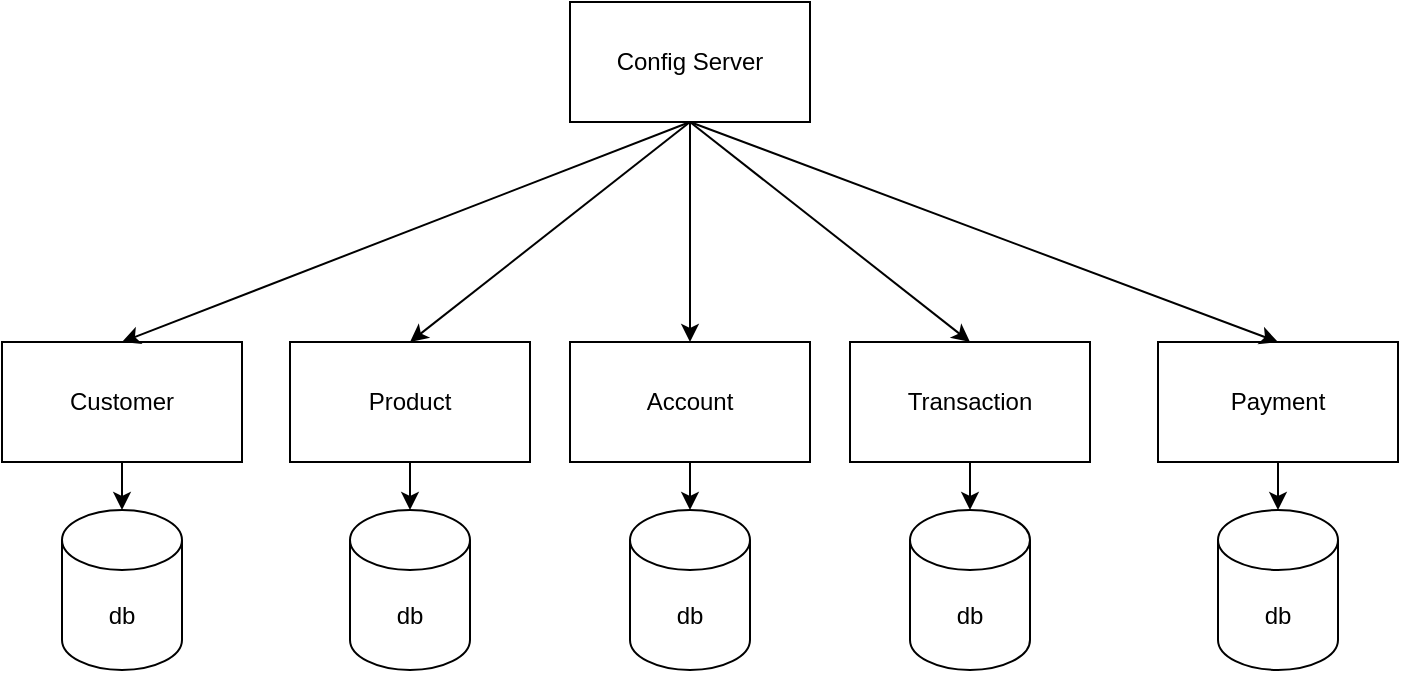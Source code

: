 <mxfile version="16.6.4" type="device"><diagram id="XqavejxToWMYVc0345xs" name="Page-1"><mxGraphModel dx="907" dy="509" grid="1" gridSize="10" guides="1" tooltips="1" connect="1" arrows="1" fold="1" page="1" pageScale="1" pageWidth="827" pageHeight="1169" math="0" shadow="0"><root><mxCell id="0"/><mxCell id="1" parent="0"/><mxCell id="qyCgEpnbPLKAeD-WDbsi-1" value="Config Server" style="rounded=0;whiteSpace=wrap;html=1;" vertex="1" parent="1"><mxGeometry x="344" y="130" width="120" height="60" as="geometry"/></mxCell><mxCell id="qyCgEpnbPLKAeD-WDbsi-2" value="Customer" style="rounded=0;whiteSpace=wrap;html=1;" vertex="1" parent="1"><mxGeometry x="60" y="300" width="120" height="60" as="geometry"/></mxCell><mxCell id="qyCgEpnbPLKAeD-WDbsi-4" value="Account" style="rounded=0;whiteSpace=wrap;html=1;" vertex="1" parent="1"><mxGeometry x="344" y="300" width="120" height="60" as="geometry"/></mxCell><mxCell id="qyCgEpnbPLKAeD-WDbsi-5" value="Transaction" style="rounded=0;whiteSpace=wrap;html=1;" vertex="1" parent="1"><mxGeometry x="484" y="300" width="120" height="60" as="geometry"/></mxCell><mxCell id="qyCgEpnbPLKAeD-WDbsi-6" value="Payment" style="rounded=0;whiteSpace=wrap;html=1;" vertex="1" parent="1"><mxGeometry x="638" y="300" width="120" height="60" as="geometry"/></mxCell><mxCell id="qyCgEpnbPLKAeD-WDbsi-25" value="db" style="shape=cylinder3;whiteSpace=wrap;html=1;boundedLbl=1;backgroundOutline=1;size=15;" vertex="1" parent="1"><mxGeometry x="374" y="384" width="60" height="80" as="geometry"/></mxCell><mxCell id="qyCgEpnbPLKAeD-WDbsi-26" value="db" style="shape=cylinder3;whiteSpace=wrap;html=1;boundedLbl=1;backgroundOutline=1;size=15;" vertex="1" parent="1"><mxGeometry x="514" y="384" width="60" height="80" as="geometry"/></mxCell><mxCell id="qyCgEpnbPLKAeD-WDbsi-28" value="db" style="shape=cylinder3;whiteSpace=wrap;html=1;boundedLbl=1;backgroundOutline=1;size=15;" vertex="1" parent="1"><mxGeometry x="90" y="384" width="60" height="80" as="geometry"/></mxCell><mxCell id="qyCgEpnbPLKAeD-WDbsi-29" value="db" style="shape=cylinder3;whiteSpace=wrap;html=1;boundedLbl=1;backgroundOutline=1;size=15;" vertex="1" parent="1"><mxGeometry x="668" y="384" width="60" height="80" as="geometry"/></mxCell><mxCell id="qyCgEpnbPLKAeD-WDbsi-41" value="Product" style="rounded=0;whiteSpace=wrap;html=1;" vertex="1" parent="1"><mxGeometry x="204" y="300" width="120" height="60" as="geometry"/></mxCell><mxCell id="qyCgEpnbPLKAeD-WDbsi-42" value="db" style="shape=cylinder3;whiteSpace=wrap;html=1;boundedLbl=1;backgroundOutline=1;size=15;" vertex="1" parent="1"><mxGeometry x="234" y="384" width="60" height="80" as="geometry"/></mxCell><mxCell id="qyCgEpnbPLKAeD-WDbsi-43" value="" style="endArrow=classic;html=1;rounded=0;exitX=0.5;exitY=1;exitDx=0;exitDy=0;entryX=0.5;entryY=0;entryDx=0;entryDy=0;" edge="1" parent="1" source="qyCgEpnbPLKAeD-WDbsi-1" target="qyCgEpnbPLKAeD-WDbsi-2"><mxGeometry width="50" height="50" relative="1" as="geometry"><mxPoint x="380" y="270" as="sourcePoint"/><mxPoint x="430" y="220" as="targetPoint"/></mxGeometry></mxCell><mxCell id="qyCgEpnbPLKAeD-WDbsi-44" value="" style="endArrow=classic;html=1;rounded=0;exitX=0.5;exitY=1;exitDx=0;exitDy=0;entryX=0.5;entryY=0;entryDx=0;entryDy=0;" edge="1" parent="1" source="qyCgEpnbPLKAeD-WDbsi-1" target="qyCgEpnbPLKAeD-WDbsi-41"><mxGeometry width="50" height="50" relative="1" as="geometry"><mxPoint x="414" y="200" as="sourcePoint"/><mxPoint x="130" y="310" as="targetPoint"/></mxGeometry></mxCell><mxCell id="qyCgEpnbPLKAeD-WDbsi-45" value="" style="endArrow=classic;html=1;rounded=0;exitX=0.5;exitY=1;exitDx=0;exitDy=0;entryX=0.5;entryY=0;entryDx=0;entryDy=0;" edge="1" parent="1" source="qyCgEpnbPLKAeD-WDbsi-1" target="qyCgEpnbPLKAeD-WDbsi-4"><mxGeometry width="50" height="50" relative="1" as="geometry"><mxPoint x="414" y="200" as="sourcePoint"/><mxPoint x="274" y="310" as="targetPoint"/></mxGeometry></mxCell><mxCell id="qyCgEpnbPLKAeD-WDbsi-46" value="" style="endArrow=classic;html=1;rounded=0;exitX=0.5;exitY=1;exitDx=0;exitDy=0;entryX=0.5;entryY=0;entryDx=0;entryDy=0;" edge="1" parent="1" source="qyCgEpnbPLKAeD-WDbsi-1" target="qyCgEpnbPLKAeD-WDbsi-5"><mxGeometry width="50" height="50" relative="1" as="geometry"><mxPoint x="414" y="200" as="sourcePoint"/><mxPoint x="414" y="310" as="targetPoint"/></mxGeometry></mxCell><mxCell id="qyCgEpnbPLKAeD-WDbsi-47" value="" style="endArrow=classic;html=1;rounded=0;exitX=0.5;exitY=1;exitDx=0;exitDy=0;entryX=0.5;entryY=0;entryDx=0;entryDy=0;" edge="1" parent="1" source="qyCgEpnbPLKAeD-WDbsi-1" target="qyCgEpnbPLKAeD-WDbsi-6"><mxGeometry width="50" height="50" relative="1" as="geometry"><mxPoint x="414" y="200" as="sourcePoint"/><mxPoint x="554.0" y="310" as="targetPoint"/></mxGeometry></mxCell><mxCell id="qyCgEpnbPLKAeD-WDbsi-48" value="" style="endArrow=classic;html=1;rounded=0;exitX=0.5;exitY=1;exitDx=0;exitDy=0;entryX=0.5;entryY=0;entryDx=0;entryDy=0;entryPerimeter=0;" edge="1" parent="1" source="qyCgEpnbPLKAeD-WDbsi-2" target="qyCgEpnbPLKAeD-WDbsi-28"><mxGeometry width="50" height="50" relative="1" as="geometry"><mxPoint x="440" y="360" as="sourcePoint"/><mxPoint x="490" y="310" as="targetPoint"/></mxGeometry></mxCell><mxCell id="qyCgEpnbPLKAeD-WDbsi-49" value="" style="endArrow=classic;html=1;rounded=0;exitX=0.5;exitY=1;exitDx=0;exitDy=0;entryX=0.5;entryY=0;entryDx=0;entryDy=0;entryPerimeter=0;" edge="1" parent="1" source="qyCgEpnbPLKAeD-WDbsi-41" target="qyCgEpnbPLKAeD-WDbsi-42"><mxGeometry width="50" height="50" relative="1" as="geometry"><mxPoint x="440" y="360" as="sourcePoint"/><mxPoint x="490" y="310" as="targetPoint"/></mxGeometry></mxCell><mxCell id="qyCgEpnbPLKAeD-WDbsi-50" value="" style="endArrow=classic;html=1;rounded=0;exitX=0.5;exitY=1;exitDx=0;exitDy=0;entryX=0.5;entryY=0;entryDx=0;entryDy=0;entryPerimeter=0;" edge="1" parent="1" source="qyCgEpnbPLKAeD-WDbsi-4" target="qyCgEpnbPLKAeD-WDbsi-25"><mxGeometry width="50" height="50" relative="1" as="geometry"><mxPoint x="390" y="410" as="sourcePoint"/><mxPoint x="440" y="360" as="targetPoint"/></mxGeometry></mxCell><mxCell id="qyCgEpnbPLKAeD-WDbsi-51" value="" style="endArrow=classic;html=1;rounded=0;exitX=0.5;exitY=1;exitDx=0;exitDy=0;entryX=0.5;entryY=0;entryDx=0;entryDy=0;entryPerimeter=0;" edge="1" parent="1" source="qyCgEpnbPLKAeD-WDbsi-5" target="qyCgEpnbPLKAeD-WDbsi-26"><mxGeometry width="50" height="50" relative="1" as="geometry"><mxPoint x="540" y="410" as="sourcePoint"/><mxPoint x="590" y="360" as="targetPoint"/></mxGeometry></mxCell><mxCell id="qyCgEpnbPLKAeD-WDbsi-52" value="" style="endArrow=classic;html=1;rounded=0;exitX=0.5;exitY=1;exitDx=0;exitDy=0;entryX=0.5;entryY=0;entryDx=0;entryDy=0;entryPerimeter=0;" edge="1" parent="1" source="qyCgEpnbPLKAeD-WDbsi-6" target="qyCgEpnbPLKAeD-WDbsi-29"><mxGeometry width="50" height="50" relative="1" as="geometry"><mxPoint x="440" y="360" as="sourcePoint"/><mxPoint x="490" y="310" as="targetPoint"/></mxGeometry></mxCell></root></mxGraphModel></diagram></mxfile>